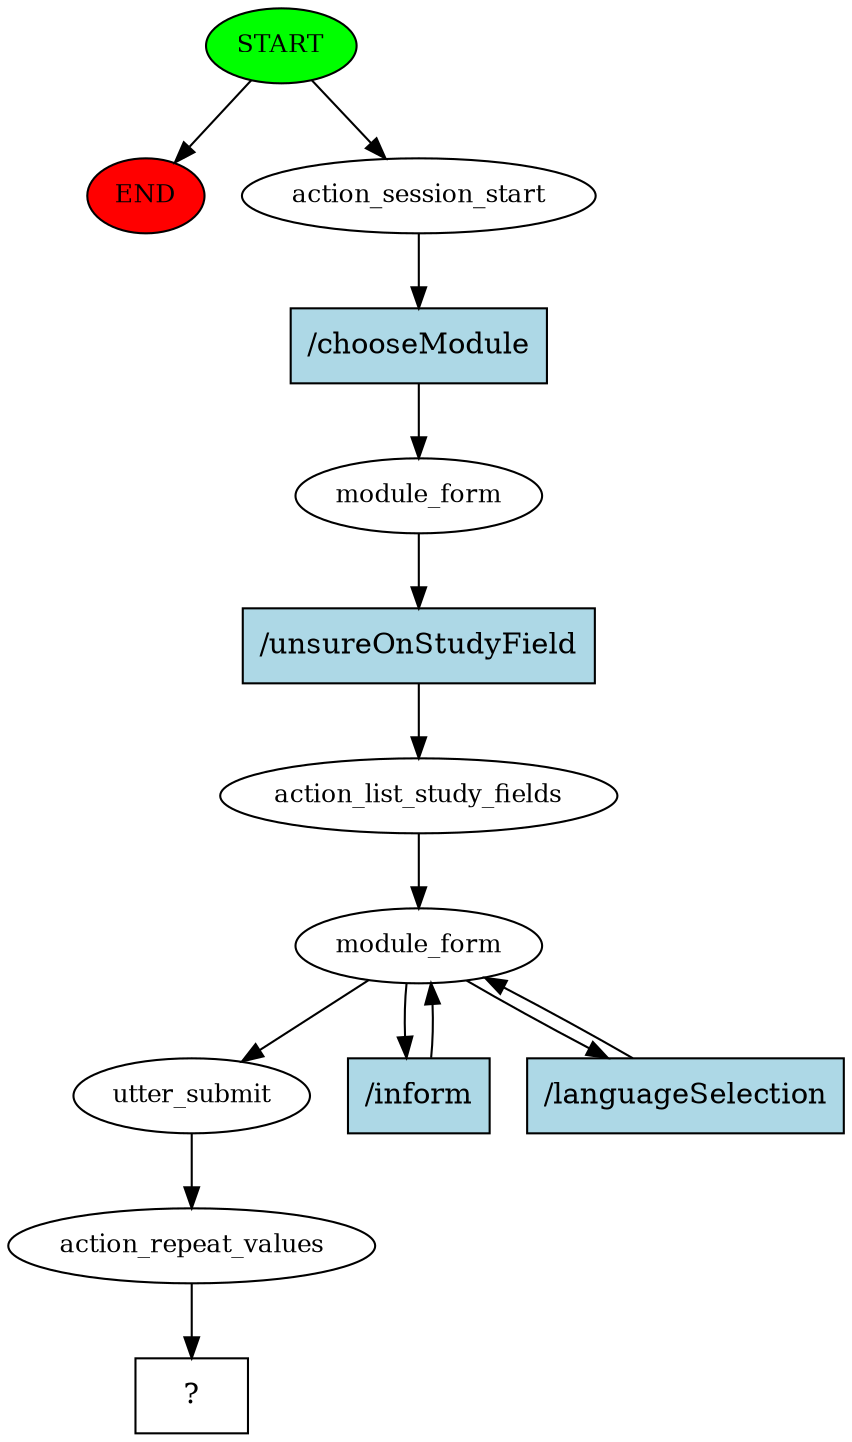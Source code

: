 digraph  {
0 [class="start active", fillcolor=green, fontsize=12, label=START, style=filled];
"-1" [class=end, fillcolor=red, fontsize=12, label=END, style=filled];
1 [class=active, fontsize=12, label=action_session_start];
2 [class=active, fontsize=12, label=module_form];
3 [class=active, fontsize=12, label=action_list_study_fields];
4 [class=active, fontsize=12, label=module_form];
8 [class=active, fontsize=12, label=utter_submit];
9 [class=active, fontsize=12, label=action_repeat_values];
10 [class="intent dashed active", label="  ?  ", shape=rect];
11 [class="intent active", fillcolor=lightblue, label="/chooseModule", shape=rect, style=filled];
12 [class="intent active", fillcolor=lightblue, label="/unsureOnStudyField", shape=rect, style=filled];
13 [class="intent active", fillcolor=lightblue, label="/inform", shape=rect, style=filled];
14 [class="intent active", fillcolor=lightblue, label="/languageSelection", shape=rect, style=filled];
0 -> "-1"  [class="", key=NONE, label=""];
0 -> 1  [class=active, key=NONE, label=""];
1 -> 11  [class=active, key=0];
2 -> 12  [class=active, key=0];
3 -> 4  [class=active, key=NONE, label=""];
4 -> 8  [class=active, key=NONE, label=""];
4 -> 13  [class=active, key=0];
4 -> 14  [class=active, key=0];
8 -> 9  [class=active, key=NONE, label=""];
9 -> 10  [class=active, key=NONE, label=""];
11 -> 2  [class=active, key=0];
12 -> 3  [class=active, key=0];
13 -> 4  [class=active, key=0];
14 -> 4  [class=active, key=0];
}

